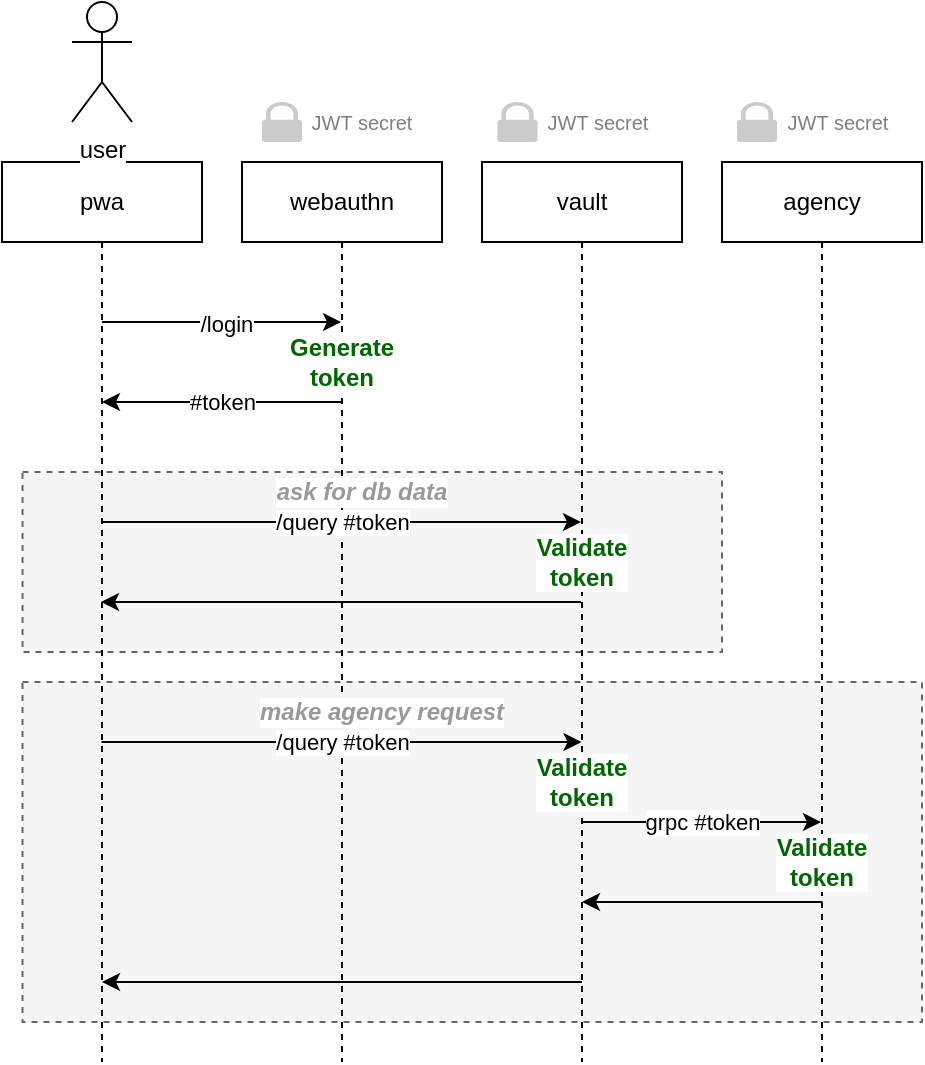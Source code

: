 <mxfile version="13.11.0" type="device" pages="2"><diagram id="Kl-k79k2_lJAMkJUKI9c" name="webwallet user request"><mxGraphModel dx="986" dy="1907" grid="1" gridSize="10" guides="1" tooltips="1" connect="1" arrows="1" fold="1" page="1" pageScale="1" pageWidth="827" pageHeight="1169" math="0" shadow="0"><root><mxCell id="0"/><mxCell id="1" parent="0"/><mxCell id="Tcz_T_pWAdsnvmQQQsM4-25" value="" style="rounded=0;whiteSpace=wrap;html=1;labelBackgroundColor=#ffffff;fontColor=#333333;dashed=1;fillColor=#f5f5f5;strokeColor=#666666;" vertex="1" parent="1"><mxGeometry x="50.25" y="300" width="449.75" height="170" as="geometry"/></mxCell><mxCell id="Tcz_T_pWAdsnvmQQQsM4-24" value="" style="rounded=0;whiteSpace=wrap;html=1;labelBackgroundColor=#ffffff;fontColor=#333333;dashed=1;fillColor=#f5f5f5;strokeColor=#666666;" vertex="1" parent="1"><mxGeometry x="50.25" y="195" width="349.75" height="90" as="geometry"/></mxCell><mxCell id="Tcz_T_pWAdsnvmQQQsM4-1" value="pwa" style="shape=umlLifeline;perimeter=lifelinePerimeter;whiteSpace=wrap;html=1;container=1;collapsible=0;recursiveResize=0;outlineConnect=0;" vertex="1" parent="1"><mxGeometry x="40" y="40" width="100" height="450" as="geometry"/></mxCell><mxCell id="Tcz_T_pWAdsnvmQQQsM4-3" value="user" style="shape=umlActor;verticalLabelPosition=bottom;verticalAlign=top;html=1;labelBackgroundColor=#ffffff;" vertex="1" parent="1"><mxGeometry x="75" y="-40" width="30" height="60" as="geometry"/></mxCell><mxCell id="Tcz_T_pWAdsnvmQQQsM4-5" value="webauthn" style="shape=umlLifeline;perimeter=lifelinePerimeter;whiteSpace=wrap;html=1;container=1;collapsible=0;recursiveResize=0;outlineConnect=0;" vertex="1" parent="1"><mxGeometry x="160" y="40" width="100" height="450" as="geometry"/></mxCell><mxCell id="Tcz_T_pWAdsnvmQQQsM4-6" value="vault" style="shape=umlLifeline;perimeter=lifelinePerimeter;whiteSpace=wrap;html=1;container=1;collapsible=0;recursiveResize=0;outlineConnect=0;" vertex="1" parent="1"><mxGeometry x="280" y="40" width="100" height="450" as="geometry"/></mxCell><mxCell id="Tcz_T_pWAdsnvmQQQsM4-7" value="agency" style="shape=umlLifeline;perimeter=lifelinePerimeter;whiteSpace=wrap;html=1;container=1;collapsible=0;recursiveResize=0;outlineConnect=0;" vertex="1" parent="1"><mxGeometry x="400" y="40" width="100" height="450" as="geometry"/></mxCell><mxCell id="Tcz_T_pWAdsnvmQQQsM4-22" value="Validate token" style="text;html=1;strokeColor=none;fillColor=none;align=center;verticalAlign=middle;whiteSpace=wrap;rounded=0;fontStyle=1;labelBackgroundColor=#ffffff;fontColor=#006600;" vertex="1" parent="Tcz_T_pWAdsnvmQQQsM4-7"><mxGeometry x="30" y="340" width="40" height="20" as="geometry"/></mxCell><mxCell id="Tcz_T_pWAdsnvmQQQsM4-8" value="" style="endArrow=classic;html=1;" edge="1" parent="1" source="Tcz_T_pWAdsnvmQQQsM4-1" target="Tcz_T_pWAdsnvmQQQsM4-5"><mxGeometry width="50" height="50" relative="1" as="geometry"><mxPoint x="470" y="280" as="sourcePoint"/><mxPoint x="520" y="230" as="targetPoint"/><Array as="points"><mxPoint x="140" y="120"/></Array></mxGeometry></mxCell><mxCell id="Tcz_T_pWAdsnvmQQQsM4-9" value="/login" style="edgeLabel;html=1;align=center;verticalAlign=middle;resizable=0;points=[];" vertex="1" connectable="0" parent="Tcz_T_pWAdsnvmQQQsM4-8"><mxGeometry x="0.032" y="-1" relative="1" as="geometry"><mxPoint as="offset"/></mxGeometry></mxCell><mxCell id="Tcz_T_pWAdsnvmQQQsM4-10" value="#token" style="endArrow=classic;html=1;" edge="1" parent="1" source="Tcz_T_pWAdsnvmQQQsM4-5" target="Tcz_T_pWAdsnvmQQQsM4-1"><mxGeometry width="50" height="50" relative="1" as="geometry"><mxPoint x="210" y="280" as="sourcePoint"/><mxPoint x="520" y="230" as="targetPoint"/><Array as="points"><mxPoint x="170" y="160"/></Array></mxGeometry></mxCell><mxCell id="Tcz_T_pWAdsnvmQQQsM4-11" value="/query #token" style="endArrow=classic;html=1;" edge="1" parent="1"><mxGeometry width="50" height="50" relative="1" as="geometry"><mxPoint x="89.5" y="220" as="sourcePoint"/><mxPoint x="329.5" y="220" as="targetPoint"/><Array as="points"><mxPoint x="260" y="220"/></Array></mxGeometry></mxCell><mxCell id="Tcz_T_pWAdsnvmQQQsM4-12" value="Generate token" style="text;html=1;strokeColor=none;fillColor=none;align=center;verticalAlign=middle;whiteSpace=wrap;rounded=0;fontStyle=1;labelBackgroundColor=#ffffff;fontColor=#006600;" vertex="1" parent="1"><mxGeometry x="190" y="130" width="40" height="20" as="geometry"/></mxCell><mxCell id="Tcz_T_pWAdsnvmQQQsM4-13" value="" style="endArrow=classic;html=1;fontColor=#006600;" edge="1" parent="1"><mxGeometry width="50" height="50" relative="1" as="geometry"><mxPoint x="329.5" y="260" as="sourcePoint"/><mxPoint x="89.5" y="260" as="targetPoint"/></mxGeometry></mxCell><mxCell id="Tcz_T_pWAdsnvmQQQsM4-14" value="Validate token" style="text;html=1;strokeColor=none;fillColor=none;align=center;verticalAlign=middle;whiteSpace=wrap;rounded=0;fontStyle=1;labelBackgroundColor=#ffffff;fontColor=#006600;" vertex="1" parent="1"><mxGeometry x="310" y="230" width="40" height="20" as="geometry"/></mxCell><mxCell id="Tcz_T_pWAdsnvmQQQsM4-15" value="&lt;font color=&quot;#999999&quot;&gt;&lt;i&gt;ask for db data&lt;/i&gt;&lt;/font&gt;" style="text;html=1;strokeColor=none;fillColor=none;align=center;verticalAlign=middle;whiteSpace=wrap;rounded=0;fontStyle=1;labelBackgroundColor=#ffffff;fontColor=#006600;" vertex="1" parent="1"><mxGeometry x="160" y="200" width="120" height="10" as="geometry"/></mxCell><mxCell id="Tcz_T_pWAdsnvmQQQsM4-17" value="/query #token" style="endArrow=classic;html=1;" edge="1" parent="1"><mxGeometry width="50" height="50" relative="1" as="geometry"><mxPoint x="89.75" y="330" as="sourcePoint"/><mxPoint x="329.75" y="330" as="targetPoint"/><Array as="points"><mxPoint x="260.25" y="330"/></Array></mxGeometry></mxCell><mxCell id="Tcz_T_pWAdsnvmQQQsM4-18" value="" style="endArrow=classic;html=1;fontColor=#006600;" edge="1" parent="1"><mxGeometry width="50" height="50" relative="1" as="geometry"><mxPoint x="330" y="450" as="sourcePoint"/><mxPoint x="90" y="450" as="targetPoint"/></mxGeometry></mxCell><mxCell id="Tcz_T_pWAdsnvmQQQsM4-19" value="Validate token" style="text;html=1;strokeColor=none;fillColor=none;align=center;verticalAlign=middle;whiteSpace=wrap;rounded=0;fontStyle=1;labelBackgroundColor=#ffffff;fontColor=#006600;" vertex="1" parent="1"><mxGeometry x="310.25" y="340" width="40" height="20" as="geometry"/></mxCell><mxCell id="Tcz_T_pWAdsnvmQQQsM4-20" value="&lt;font color=&quot;#999999&quot;&gt;&lt;i&gt;make agency request&lt;/i&gt;&lt;/font&gt;" style="text;html=1;strokeColor=none;fillColor=none;align=center;verticalAlign=middle;whiteSpace=wrap;rounded=0;fontStyle=1;labelBackgroundColor=#ffffff;fontColor=#006600;" vertex="1" parent="1"><mxGeometry x="160.25" y="310" width="139.75" height="10" as="geometry"/></mxCell><mxCell id="Tcz_T_pWAdsnvmQQQsM4-21" value="grpc #token" style="endArrow=classic;html=1;" edge="1" parent="1"><mxGeometry width="50" height="50" relative="1" as="geometry"><mxPoint x="330" y="370" as="sourcePoint"/><mxPoint x="449.5" y="370" as="targetPoint"/><Array as="points"/></mxGeometry></mxCell><mxCell id="Tcz_T_pWAdsnvmQQQsM4-23" value="" style="endArrow=classic;html=1;fontColor=#006600;" edge="1" parent="1"><mxGeometry width="50" height="50" relative="1" as="geometry"><mxPoint x="450.25" y="410" as="sourcePoint"/><mxPoint x="330" y="410" as="targetPoint"/></mxGeometry></mxCell><mxCell id="Tcz_T_pWAdsnvmQQQsM4-26" value="" style="pointerEvents=1;shadow=0;dashed=0;html=1;strokeColor=none;labelPosition=center;verticalLabelPosition=bottom;verticalAlign=top;outlineConnect=0;align=center;shape=mxgraph.office.security.lock_protected;fillColor=#CCCBCB;labelBackgroundColor=#ffffff;fontColor=#006600;" vertex="1" parent="1"><mxGeometry x="170" y="10" width="20" height="20" as="geometry"/></mxCell><mxCell id="Tcz_T_pWAdsnvmQQQsM4-27" value="JWT secret" style="text;html=1;strokeColor=none;fillColor=none;align=center;verticalAlign=middle;whiteSpace=wrap;rounded=0;dashed=1;labelBackgroundColor=#ffffff;fontSize=10;fontColor=#808080;" vertex="1" parent="1"><mxGeometry x="185" y="10" width="70" height="20" as="geometry"/></mxCell><mxCell id="Tcz_T_pWAdsnvmQQQsM4-28" value="" style="pointerEvents=1;shadow=0;dashed=0;html=1;strokeColor=none;labelPosition=center;verticalLabelPosition=bottom;verticalAlign=top;outlineConnect=0;align=center;shape=mxgraph.office.security.lock_protected;fillColor=#CCCBCB;labelBackgroundColor=#ffffff;fontColor=#006600;" vertex="1" parent="1"><mxGeometry x="287.75" y="10" width="20" height="20" as="geometry"/></mxCell><mxCell id="Tcz_T_pWAdsnvmQQQsM4-29" value="JWT secret" style="text;html=1;strokeColor=none;fillColor=none;align=center;verticalAlign=middle;whiteSpace=wrap;rounded=0;dashed=1;labelBackgroundColor=#ffffff;fontSize=10;fontColor=#808080;" vertex="1" parent="1"><mxGeometry x="302.75" y="10" width="70" height="20" as="geometry"/></mxCell><mxCell id="Tcz_T_pWAdsnvmQQQsM4-30" value="" style="pointerEvents=1;shadow=0;dashed=0;html=1;strokeColor=none;labelPosition=center;verticalLabelPosition=bottom;verticalAlign=top;outlineConnect=0;align=center;shape=mxgraph.office.security.lock_protected;fillColor=#CCCBCB;labelBackgroundColor=#ffffff;fontColor=#006600;" vertex="1" parent="1"><mxGeometry x="407.5" y="10" width="20" height="20" as="geometry"/></mxCell><mxCell id="Tcz_T_pWAdsnvmQQQsM4-31" value="JWT secret" style="text;html=1;strokeColor=none;fillColor=none;align=center;verticalAlign=middle;whiteSpace=wrap;rounded=0;dashed=1;labelBackgroundColor=#ffffff;fontSize=10;fontColor=#808080;" vertex="1" parent="1"><mxGeometry x="422.5" y="10" width="70" height="20" as="geometry"/></mxCell></root></mxGraphModel></diagram><diagram id="LwS0A-zXMRpOFH7hhK22" name="vault startup"><mxGraphModel dx="986" dy="738" grid="1" gridSize="10" guides="1" tooltips="1" connect="1" arrows="1" fold="1" page="1" pageScale="1" pageWidth="827" pageHeight="1169" math="0" shadow="0"><root><mxCell id="n6zOd__Gc3Tm51SQoTcf-0"/><mxCell id="n6zOd__Gc3Tm51SQoTcf-1" parent="n6zOd__Gc3Tm51SQoTcf-0"/><mxCell id="H33IPaJqhwloDMneXqk1-1" value="" style="rounded=0;whiteSpace=wrap;html=1;labelBackgroundColor=#ffffff;fontColor=#333333;dashed=1;fillColor=#f5f5f5;strokeColor=#666666;" vertex="1" parent="n6zOd__Gc3Tm51SQoTcf-1"><mxGeometry x="50.25" y="118" width="249.75" height="130" as="geometry"/></mxCell><mxCell id="H33IPaJqhwloDMneXqk1-5" value="vault" style="shape=umlLifeline;perimeter=lifelinePerimeter;whiteSpace=wrap;html=1;container=1;collapsible=0;recursiveResize=0;outlineConnect=0;" vertex="1" parent="n6zOd__Gc3Tm51SQoTcf-1"><mxGeometry x="40" y="40" width="100" height="250" as="geometry"/></mxCell><mxCell id="H33IPaJqhwloDMneXqk1-30" value="&lt;span style=&quot;color: rgba(0 , 0 , 0 , 0) ; font-family: monospace ; font-size: 0px ; background-color: rgb(248 , 249 , 250)&quot;&gt;%3CmxGraphModel%3E%3Croot%3E%3CmxCell%20id%3D%220%22%2F%3E%3CmxCell%20id%3D%221%22%20parent%3D%220%22%2F%3E%3CmxCell%20id%3D%222%22%20value%3D%22Generate%20token%22%20style%3D%22text%3Bhtml%3D1%3BstrokeColor%3Dnone%3BfillColor%3Dnone%3Balign%3Dcenter%3BverticalAlign%3Dmiddle%3BwhiteSpace%3Dwrap%3Brounded%3D0%3BfontStyle%3D1%3BlabelBackgroundColor%3D%23ffffff%3BfontColor%3D%23006600%3B%22%20vertex%3D%221%22%20parent%3D%221%22%3E%3CmxGeometry%20x%3D%22190%22%20y%3D%22130%22%20width%3D%2240%22%20height%3D%2220%22%20as%3D%22geometry%22%2F%3E%3C%2FmxCell%3E%3C%2Froot%3E%3C%2FmxGraphModel%3E&lt;/span&gt;" style="edgeStyle=orthogonalEdgeStyle;html=1;align=left;spacingLeft=2;endArrow=block;rounded=0;entryX=1;entryY=0;dashed=1;fontSize=10;fontColor=#808080;" edge="1" parent="H33IPaJqhwloDMneXqk1-5"><mxGeometry relative="1" as="geometry"><mxPoint x="50" y="88" as="sourcePoint"/><Array as="points"><mxPoint x="75" y="88"/></Array><mxPoint x="55" y="108" as="targetPoint"/></mxGeometry></mxCell><mxCell id="H33IPaJqhwloDMneXqk1-6" value="agency" style="shape=umlLifeline;perimeter=lifelinePerimeter;whiteSpace=wrap;html=1;container=1;collapsible=0;recursiveResize=0;outlineConnect=0;" vertex="1" parent="n6zOd__Gc3Tm51SQoTcf-1"><mxGeometry x="160" y="40" width="100" height="250" as="geometry"/></mxCell><mxCell id="H33IPaJqhwloDMneXqk1-7" value="Validate token" style="text;html=1;strokeColor=none;fillColor=none;align=center;verticalAlign=middle;whiteSpace=wrap;rounded=0;fontStyle=1;labelBackgroundColor=#ffffff;fontColor=#006600;" vertex="1" parent="H33IPaJqhwloDMneXqk1-6"><mxGeometry x="52.5" y="148" width="40" height="20" as="geometry"/></mxCell><mxCell id="H33IPaJqhwloDMneXqk1-15" value="&lt;font color=&quot;#999999&quot;&gt;&lt;i&gt;for each registered web wallet agent&lt;/i&gt;&lt;/font&gt;" style="text;html=1;strokeColor=none;fillColor=none;align=center;verticalAlign=middle;whiteSpace=wrap;rounded=0;fontStyle=1;labelBackgroundColor=#ffffff;fontColor=#006600;" vertex="1" parent="n6zOd__Gc3Tm51SQoTcf-1"><mxGeometry x="62.75" y="105" width="227.25" height="10" as="geometry"/></mxCell><mxCell id="H33IPaJqhwloDMneXqk1-20" value="start listening&lt;br&gt;#token" style="endArrow=classic;html=1;" edge="1" parent="n6zOd__Gc3Tm51SQoTcf-1"><mxGeometry width="50" height="50" relative="1" as="geometry"><mxPoint x="90.75" y="178" as="sourcePoint"/><mxPoint x="210.75" y="178" as="targetPoint"/><Array as="points"/></mxGeometry></mxCell><mxCell id="H33IPaJqhwloDMneXqk1-21" value="" style="endArrow=classic;html=1;fontColor=#006600;" edge="1" parent="n6zOd__Gc3Tm51SQoTcf-1"><mxGeometry width="50" height="50" relative="1" as="geometry"><mxPoint x="210.25" y="217" as="sourcePoint"/><mxPoint x="90" y="217" as="targetPoint"/></mxGeometry></mxCell><mxCell id="H33IPaJqhwloDMneXqk1-24" value="" style="pointerEvents=1;shadow=0;dashed=0;html=1;strokeColor=none;labelPosition=center;verticalLabelPosition=bottom;verticalAlign=top;outlineConnect=0;align=center;shape=mxgraph.office.security.lock_protected;fillColor=#CCCBCB;labelBackgroundColor=#ffffff;fontColor=#006600;" vertex="1" parent="n6zOd__Gc3Tm51SQoTcf-1"><mxGeometry x="47.75" y="10" width="20" height="20" as="geometry"/></mxCell><mxCell id="H33IPaJqhwloDMneXqk1-25" value="JWT secret" style="text;html=1;strokeColor=none;fillColor=none;align=center;verticalAlign=middle;whiteSpace=wrap;rounded=0;dashed=1;labelBackgroundColor=#ffffff;fontSize=10;fontColor=#808080;" vertex="1" parent="n6zOd__Gc3Tm51SQoTcf-1"><mxGeometry x="62.75" y="10" width="70" height="20" as="geometry"/></mxCell><mxCell id="H33IPaJqhwloDMneXqk1-26" value="" style="pointerEvents=1;shadow=0;dashed=0;html=1;strokeColor=none;labelPosition=center;verticalLabelPosition=bottom;verticalAlign=top;outlineConnect=0;align=center;shape=mxgraph.office.security.lock_protected;fillColor=#CCCBCB;labelBackgroundColor=#ffffff;fontColor=#006600;" vertex="1" parent="n6zOd__Gc3Tm51SQoTcf-1"><mxGeometry x="167.5" y="10" width="20" height="20" as="geometry"/></mxCell><mxCell id="H33IPaJqhwloDMneXqk1-27" value="JWT secret" style="text;html=1;strokeColor=none;fillColor=none;align=center;verticalAlign=middle;whiteSpace=wrap;rounded=0;dashed=1;labelBackgroundColor=#ffffff;fontSize=10;fontColor=#808080;" vertex="1" parent="n6zOd__Gc3Tm51SQoTcf-1"><mxGeometry x="182.5" y="10" width="70" height="20" as="geometry"/></mxCell><mxCell id="fTkTSSHvi5rwUfwsFu8r-1" value="Generate token" style="text;html=1;strokeColor=none;fillColor=none;align=center;verticalAlign=middle;whiteSpace=wrap;rounded=0;fontStyle=1;labelBackgroundColor=#ffffff;fontColor=#006600;" vertex="1" parent="n6zOd__Gc3Tm51SQoTcf-1"><mxGeometry x="127.5" y="130" width="40" height="20" as="geometry"/></mxCell></root></mxGraphModel></diagram></mxfile>